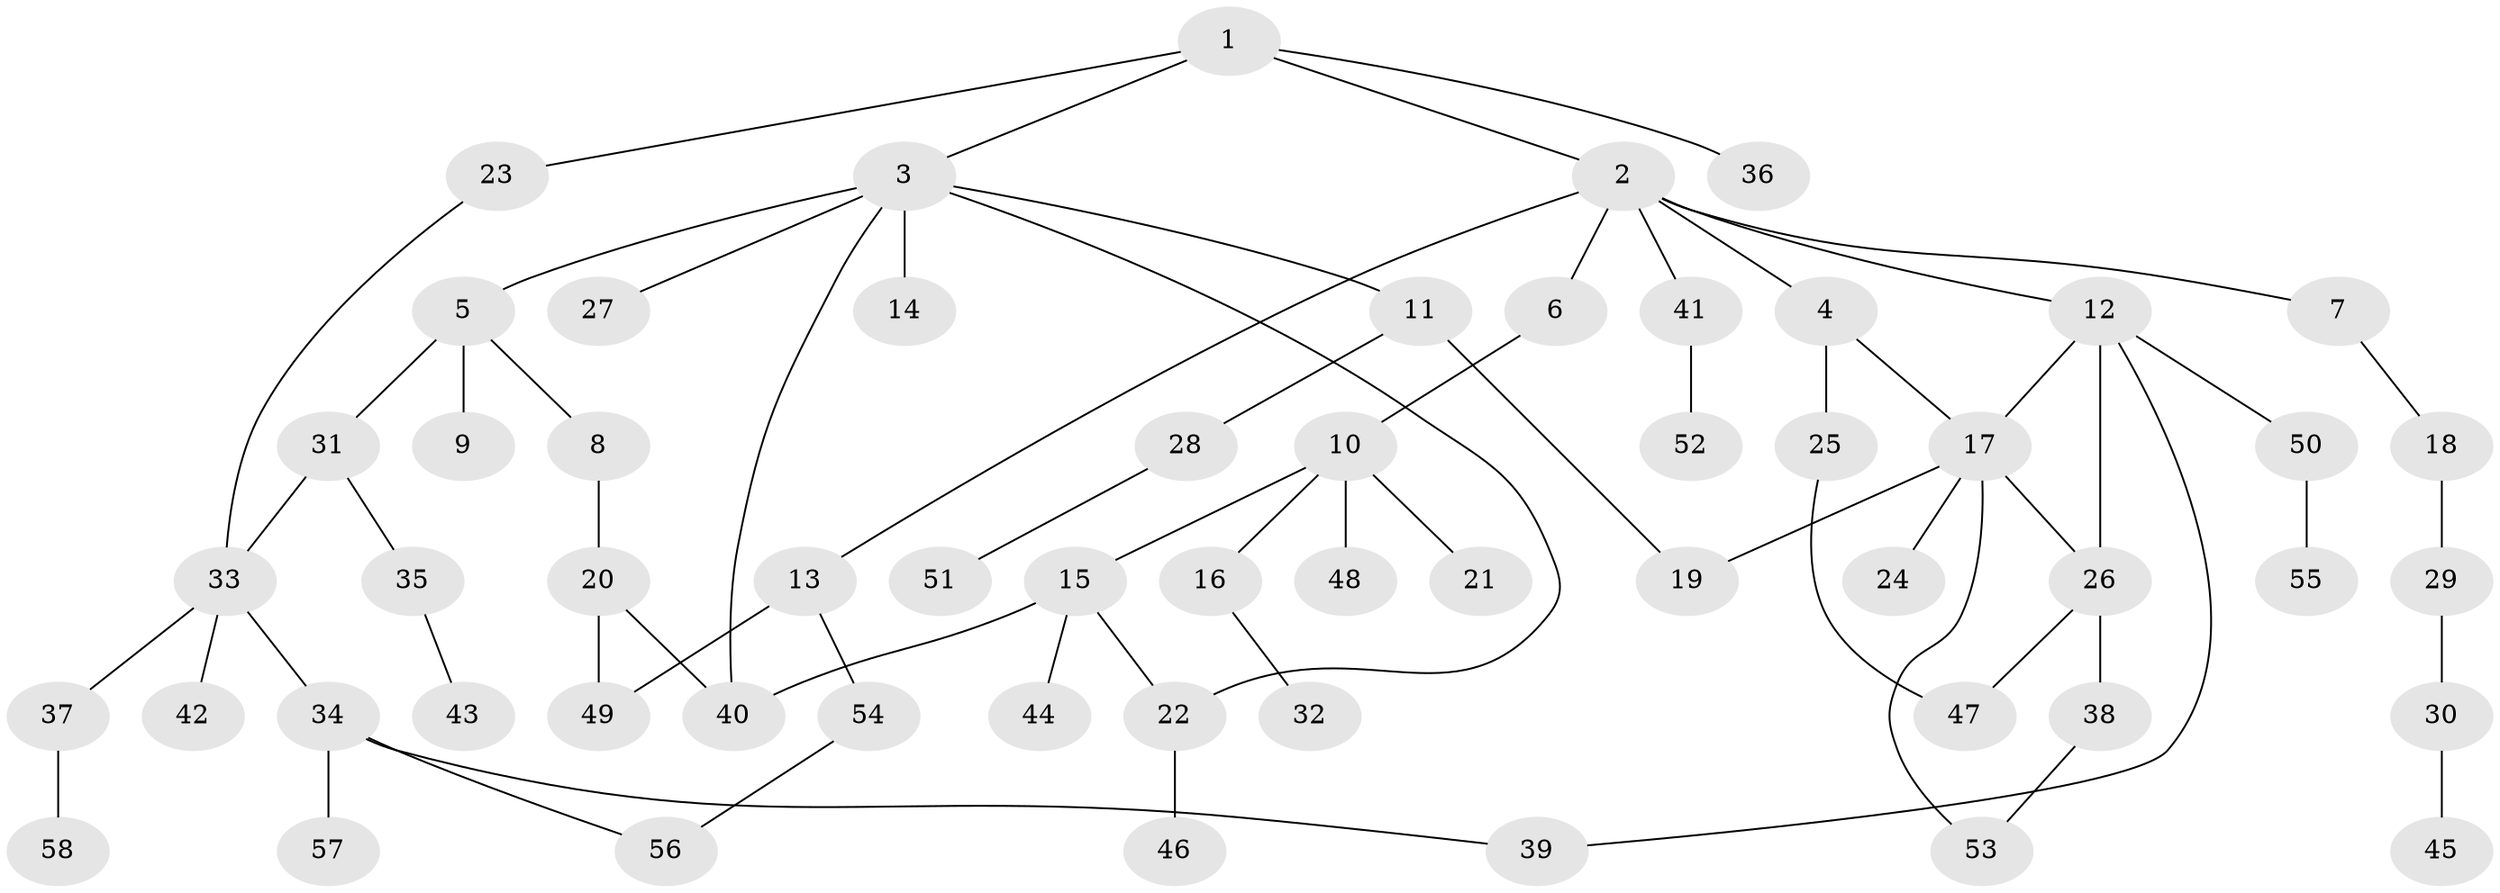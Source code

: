 // coarse degree distribution, {1: 0.6086956521739131, 2: 0.13043478260869565, 4: 0.13043478260869565, 8: 0.043478260869565216, 9: 0.043478260869565216, 3: 0.043478260869565216}
// Generated by graph-tools (version 1.1) at 2025/46/03/04/25 21:46:10]
// undirected, 58 vertices, 69 edges
graph export_dot {
graph [start="1"]
  node [color=gray90,style=filled];
  1;
  2;
  3;
  4;
  5;
  6;
  7;
  8;
  9;
  10;
  11;
  12;
  13;
  14;
  15;
  16;
  17;
  18;
  19;
  20;
  21;
  22;
  23;
  24;
  25;
  26;
  27;
  28;
  29;
  30;
  31;
  32;
  33;
  34;
  35;
  36;
  37;
  38;
  39;
  40;
  41;
  42;
  43;
  44;
  45;
  46;
  47;
  48;
  49;
  50;
  51;
  52;
  53;
  54;
  55;
  56;
  57;
  58;
  1 -- 2;
  1 -- 3;
  1 -- 23;
  1 -- 36;
  2 -- 4;
  2 -- 6;
  2 -- 7;
  2 -- 12;
  2 -- 13;
  2 -- 41;
  3 -- 5;
  3 -- 11;
  3 -- 14;
  3 -- 22;
  3 -- 27;
  3 -- 40;
  4 -- 17;
  4 -- 25;
  5 -- 8;
  5 -- 9;
  5 -- 31;
  6 -- 10;
  7 -- 18;
  8 -- 20;
  10 -- 15;
  10 -- 16;
  10 -- 21;
  10 -- 48;
  11 -- 19;
  11 -- 28;
  12 -- 50;
  12 -- 26;
  12 -- 39;
  12 -- 17;
  13 -- 54;
  13 -- 49;
  15 -- 44;
  15 -- 22;
  15 -- 40;
  16 -- 32;
  17 -- 24;
  17 -- 26;
  17 -- 19;
  17 -- 53;
  18 -- 29;
  20 -- 40;
  20 -- 49;
  22 -- 46;
  23 -- 33;
  25 -- 47;
  26 -- 38;
  26 -- 47;
  28 -- 51;
  29 -- 30;
  30 -- 45;
  31 -- 33;
  31 -- 35;
  33 -- 34;
  33 -- 37;
  33 -- 42;
  34 -- 39;
  34 -- 56;
  34 -- 57;
  35 -- 43;
  37 -- 58;
  38 -- 53;
  41 -- 52;
  50 -- 55;
  54 -- 56;
}
